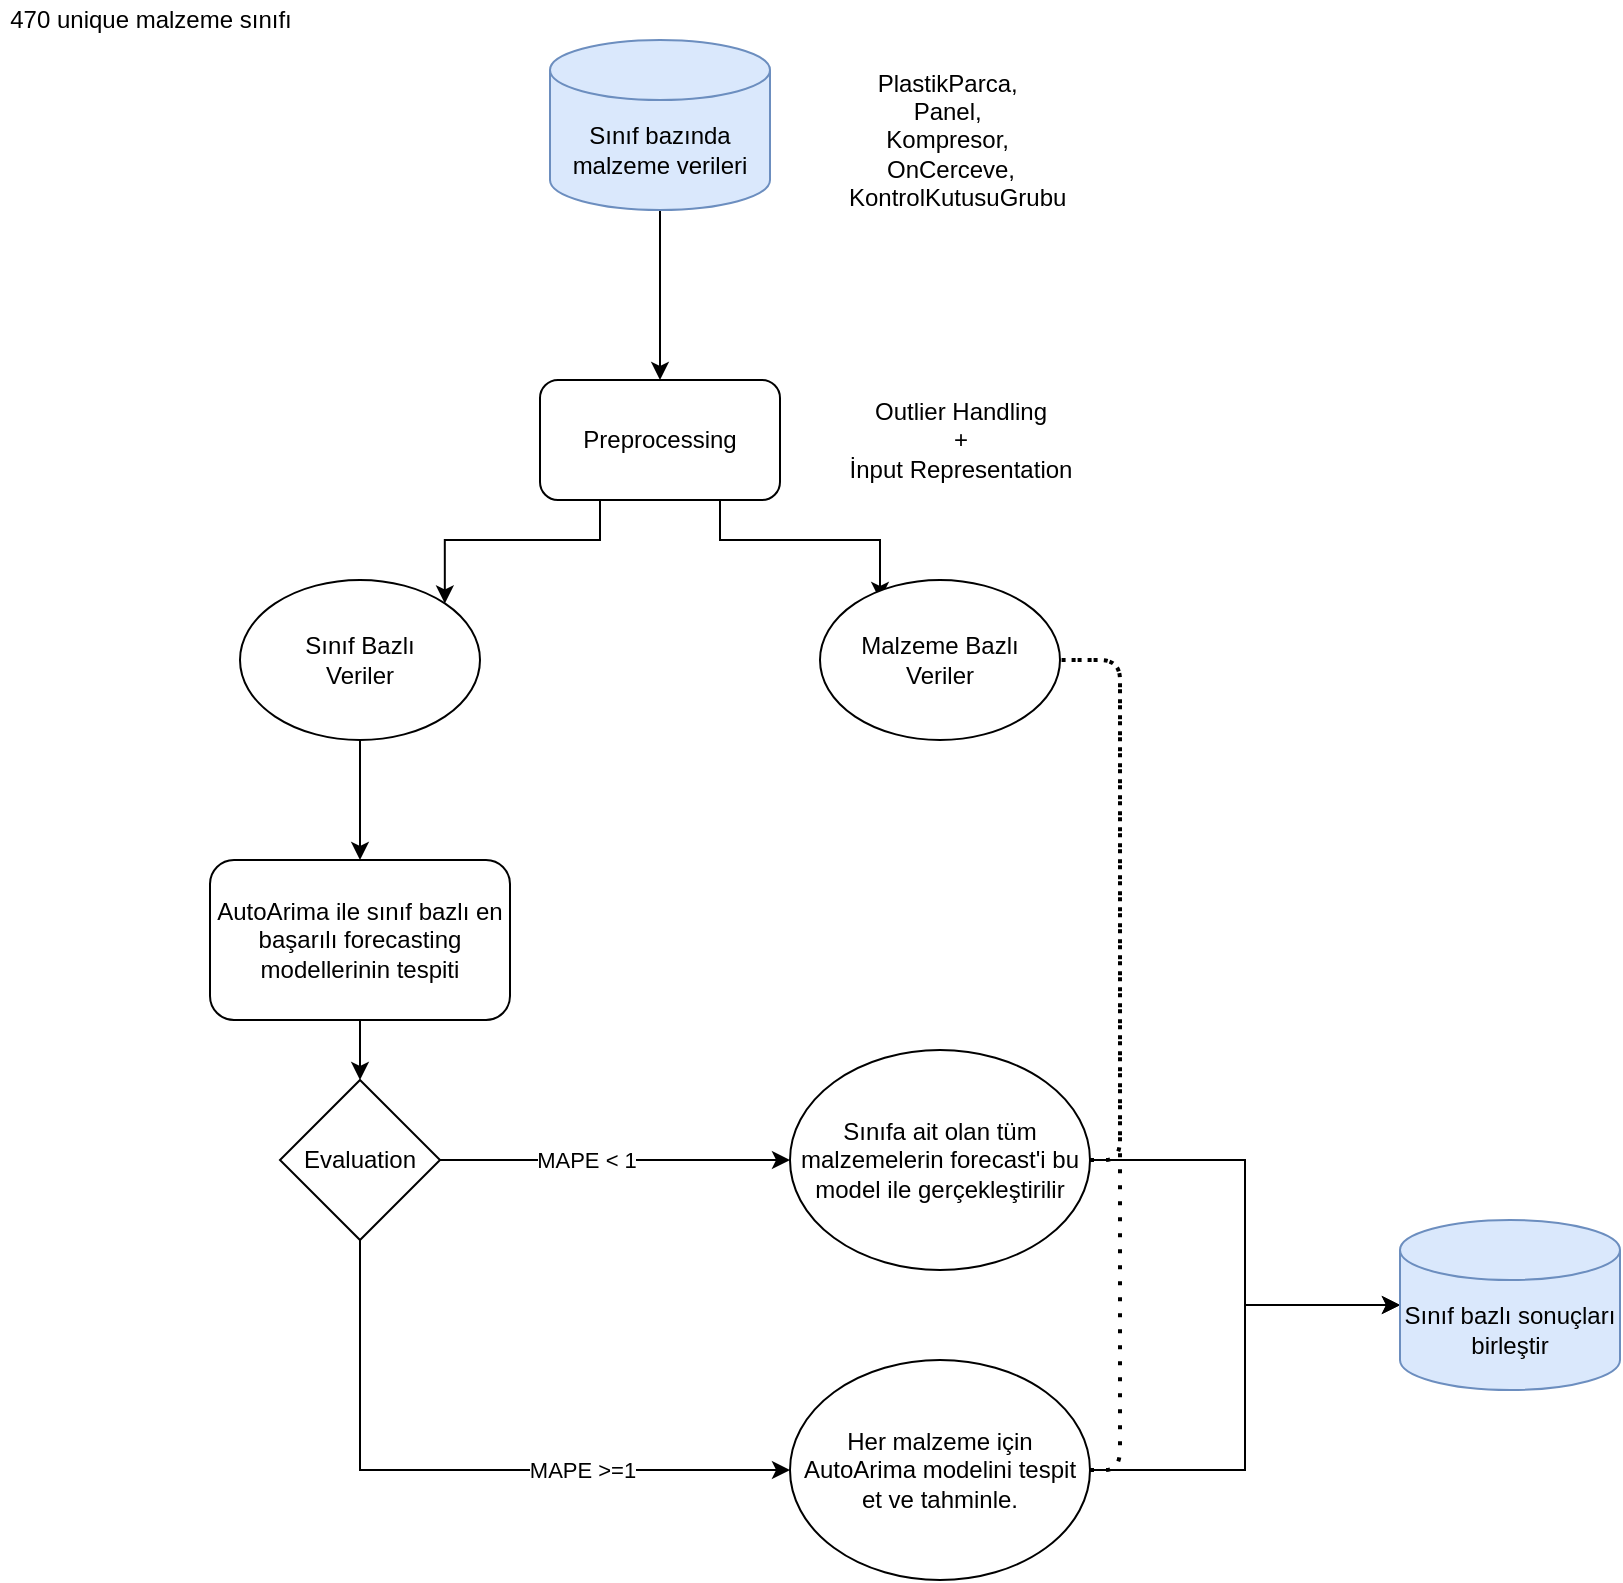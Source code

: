 <mxfile version="14.7.7" type="github">
  <diagram id="2GaZMPoda5FYiezDQa5v" name="Page-1">
    <mxGraphModel dx="1368" dy="930" grid="1" gridSize="10" guides="1" tooltips="1" connect="1" arrows="1" fold="1" page="1" pageScale="1" pageWidth="827" pageHeight="1169" math="0" shadow="0">
      <root>
        <mxCell id="0" />
        <mxCell id="1" parent="0" />
        <mxCell id="vHl5KV8DhaPgDsP6Y2P2-5" style="edgeStyle=orthogonalEdgeStyle;rounded=0;orthogonalLoop=1;jettySize=auto;html=1;exitX=0.5;exitY=1;exitDx=0;exitDy=0;exitPerimeter=0;" edge="1" parent="1" source="vHl5KV8DhaPgDsP6Y2P2-27" target="vHl5KV8DhaPgDsP6Y2P2-4">
          <mxGeometry relative="1" as="geometry">
            <mxPoint x="390" y="170" as="sourcePoint" />
          </mxGeometry>
        </mxCell>
        <mxCell id="vHl5KV8DhaPgDsP6Y2P2-2" value="470 unique malzeme sınıfı" style="text;html=1;align=center;verticalAlign=middle;resizable=0;points=[];autosize=1;strokeColor=none;" vertex="1" parent="1">
          <mxGeometry x="60" y="60" width="150" height="20" as="geometry" />
        </mxCell>
        <mxCell id="vHl5KV8DhaPgDsP6Y2P2-3" value="&lt;div&gt;PlastikParca,&amp;nbsp;&lt;/div&gt;&lt;div&gt;&lt;span style=&quot;font-size: 12px&quot;&gt;Panel,&amp;nbsp;&lt;/span&gt;&lt;/div&gt;&lt;div&gt;&lt;span style=&quot;font-size: 12px&quot;&gt;Kompresor,&amp;nbsp;&lt;/span&gt;&lt;/div&gt;&lt;div&gt;&lt;span style=&quot;font-size: 12px&quot;&gt;OnCerceve,&lt;/span&gt;&lt;/div&gt;&lt;div&gt;&amp;nbsp; KontrolKutusuGrubu&lt;/div&gt;" style="text;html=1;align=center;verticalAlign=middle;resizable=0;points=[];autosize=1;strokeColor=none;" vertex="1" parent="1">
          <mxGeometry x="470" y="95" width="130" height="70" as="geometry" />
        </mxCell>
        <mxCell id="vHl5KV8DhaPgDsP6Y2P2-8" style="edgeStyle=orthogonalEdgeStyle;rounded=0;orthogonalLoop=1;jettySize=auto;html=1;exitX=0.25;exitY=1;exitDx=0;exitDy=0;entryX=1;entryY=0;entryDx=0;entryDy=0;" edge="1" parent="1" source="vHl5KV8DhaPgDsP6Y2P2-4" target="vHl5KV8DhaPgDsP6Y2P2-6">
          <mxGeometry relative="1" as="geometry" />
        </mxCell>
        <mxCell id="vHl5KV8DhaPgDsP6Y2P2-9" style="edgeStyle=orthogonalEdgeStyle;rounded=0;orthogonalLoop=1;jettySize=auto;html=1;exitX=0.75;exitY=1;exitDx=0;exitDy=0;entryX=0.25;entryY=0.125;entryDx=0;entryDy=0;entryPerimeter=0;" edge="1" parent="1" source="vHl5KV8DhaPgDsP6Y2P2-4" target="vHl5KV8DhaPgDsP6Y2P2-7">
          <mxGeometry relative="1" as="geometry" />
        </mxCell>
        <mxCell id="vHl5KV8DhaPgDsP6Y2P2-4" value="Preprocessing" style="rounded=1;whiteSpace=wrap;html=1;" vertex="1" parent="1">
          <mxGeometry x="330" y="250" width="120" height="60" as="geometry" />
        </mxCell>
        <mxCell id="vHl5KV8DhaPgDsP6Y2P2-13" style="edgeStyle=orthogonalEdgeStyle;rounded=0;orthogonalLoop=1;jettySize=auto;html=1;exitX=0.5;exitY=1;exitDx=0;exitDy=0;" edge="1" parent="1" source="vHl5KV8DhaPgDsP6Y2P2-6" target="vHl5KV8DhaPgDsP6Y2P2-12">
          <mxGeometry relative="1" as="geometry" />
        </mxCell>
        <mxCell id="vHl5KV8DhaPgDsP6Y2P2-6" value="Sınıf Bazlı &lt;br&gt;Veriler" style="ellipse;whiteSpace=wrap;html=1;" vertex="1" parent="1">
          <mxGeometry x="180" y="350" width="120" height="80" as="geometry" />
        </mxCell>
        <mxCell id="vHl5KV8DhaPgDsP6Y2P2-7" value="Malzeme Bazlı &lt;br&gt;Veriler" style="ellipse;whiteSpace=wrap;html=1;" vertex="1" parent="1">
          <mxGeometry x="470" y="350" width="120" height="80" as="geometry" />
        </mxCell>
        <mxCell id="vHl5KV8DhaPgDsP6Y2P2-10" value="Outlier Handling &lt;br&gt;+ &lt;br&gt;İnput Representation" style="text;html=1;align=center;verticalAlign=middle;resizable=0;points=[];autosize=1;strokeColor=none;" vertex="1" parent="1">
          <mxGeometry x="480" y="260" width="120" height="40" as="geometry" />
        </mxCell>
        <mxCell id="vHl5KV8DhaPgDsP6Y2P2-16" style="edgeStyle=orthogonalEdgeStyle;rounded=0;orthogonalLoop=1;jettySize=auto;html=1;exitX=0.5;exitY=1;exitDx=0;exitDy=0;entryX=0.5;entryY=0;entryDx=0;entryDy=0;" edge="1" parent="1" source="vHl5KV8DhaPgDsP6Y2P2-12" target="vHl5KV8DhaPgDsP6Y2P2-15">
          <mxGeometry relative="1" as="geometry" />
        </mxCell>
        <mxCell id="vHl5KV8DhaPgDsP6Y2P2-12" value="AutoArima ile sınıf bazlı en başarılı forecasting modellerinin tespiti" style="rounded=1;whiteSpace=wrap;html=1;" vertex="1" parent="1">
          <mxGeometry x="165" y="490" width="150" height="80" as="geometry" />
        </mxCell>
        <mxCell id="vHl5KV8DhaPgDsP6Y2P2-14" style="edgeStyle=orthogonalEdgeStyle;rounded=0;orthogonalLoop=1;jettySize=auto;html=1;exitX=0.5;exitY=1;exitDx=0;exitDy=0;" edge="1" parent="1" source="vHl5KV8DhaPgDsP6Y2P2-12" target="vHl5KV8DhaPgDsP6Y2P2-12">
          <mxGeometry relative="1" as="geometry" />
        </mxCell>
        <mxCell id="vHl5KV8DhaPgDsP6Y2P2-17" style="edgeStyle=orthogonalEdgeStyle;rounded=0;orthogonalLoop=1;jettySize=auto;html=1;exitX=1;exitY=0.5;exitDx=0;exitDy=0;entryX=0;entryY=0.5;entryDx=0;entryDy=0;" edge="1" parent="1" source="vHl5KV8DhaPgDsP6Y2P2-15" target="vHl5KV8DhaPgDsP6Y2P2-19">
          <mxGeometry relative="1" as="geometry">
            <mxPoint x="420" y="640" as="targetPoint" />
          </mxGeometry>
        </mxCell>
        <mxCell id="vHl5KV8DhaPgDsP6Y2P2-18" value="MAPE &amp;lt; 1" style="edgeLabel;html=1;align=center;verticalAlign=middle;resizable=0;points=[];" vertex="1" connectable="0" parent="vHl5KV8DhaPgDsP6Y2P2-17">
          <mxGeometry x="-0.171" relative="1" as="geometry">
            <mxPoint as="offset" />
          </mxGeometry>
        </mxCell>
        <mxCell id="vHl5KV8DhaPgDsP6Y2P2-21" style="edgeStyle=orthogonalEdgeStyle;rounded=0;orthogonalLoop=1;jettySize=auto;html=1;exitX=0.5;exitY=1;exitDx=0;exitDy=0;entryX=0;entryY=0.5;entryDx=0;entryDy=0;" edge="1" parent="1" source="vHl5KV8DhaPgDsP6Y2P2-15" target="vHl5KV8DhaPgDsP6Y2P2-23">
          <mxGeometry relative="1" as="geometry">
            <mxPoint x="240" y="770" as="targetPoint" />
          </mxGeometry>
        </mxCell>
        <mxCell id="vHl5KV8DhaPgDsP6Y2P2-22" value="MAPE &amp;gt;=1" style="edgeLabel;html=1;align=center;verticalAlign=middle;resizable=0;points=[];" vertex="1" connectable="0" parent="vHl5KV8DhaPgDsP6Y2P2-21">
          <mxGeometry x="-0.155" y="-4" relative="1" as="geometry">
            <mxPoint x="86" y="-4" as="offset" />
          </mxGeometry>
        </mxCell>
        <mxCell id="vHl5KV8DhaPgDsP6Y2P2-15" value="Evaluation" style="rhombus;whiteSpace=wrap;html=1;" vertex="1" parent="1">
          <mxGeometry x="200" y="600" width="80" height="80" as="geometry" />
        </mxCell>
        <mxCell id="vHl5KV8DhaPgDsP6Y2P2-30" style="edgeStyle=orthogonalEdgeStyle;rounded=0;orthogonalLoop=1;jettySize=auto;html=1;exitX=1;exitY=0.5;exitDx=0;exitDy=0;entryX=0;entryY=0.5;entryDx=0;entryDy=0;entryPerimeter=0;" edge="1" parent="1" source="vHl5KV8DhaPgDsP6Y2P2-19" target="vHl5KV8DhaPgDsP6Y2P2-29">
          <mxGeometry relative="1" as="geometry" />
        </mxCell>
        <mxCell id="vHl5KV8DhaPgDsP6Y2P2-19" value="Sınıfa ait olan tüm malzemelerin forecast&#39;i bu model ile gerçekleştirilir" style="ellipse;whiteSpace=wrap;html=1;" vertex="1" parent="1">
          <mxGeometry x="455" y="585" width="150" height="110" as="geometry" />
        </mxCell>
        <mxCell id="vHl5KV8DhaPgDsP6Y2P2-20" value="" style="endArrow=none;dashed=1;html=1;dashPattern=1 3;strokeWidth=2;entryX=1;entryY=0.5;entryDx=0;entryDy=0;exitX=1;exitY=0.5;exitDx=0;exitDy=0;" edge="1" parent="1" source="vHl5KV8DhaPgDsP6Y2P2-19" target="vHl5KV8DhaPgDsP6Y2P2-7">
          <mxGeometry width="50" height="50" relative="1" as="geometry">
            <mxPoint x="620" y="790" as="sourcePoint" />
            <mxPoint x="440" y="450" as="targetPoint" />
            <Array as="points">
              <mxPoint x="620" y="640" />
              <mxPoint x="620" y="390" />
            </Array>
          </mxGeometry>
        </mxCell>
        <mxCell id="vHl5KV8DhaPgDsP6Y2P2-31" style="edgeStyle=orthogonalEdgeStyle;rounded=0;orthogonalLoop=1;jettySize=auto;html=1;exitX=1;exitY=0.5;exitDx=0;exitDy=0;entryX=0;entryY=0.5;entryDx=0;entryDy=0;entryPerimeter=0;" edge="1" parent="1" source="vHl5KV8DhaPgDsP6Y2P2-23" target="vHl5KV8DhaPgDsP6Y2P2-29">
          <mxGeometry relative="1" as="geometry" />
        </mxCell>
        <mxCell id="vHl5KV8DhaPgDsP6Y2P2-23" value="Her malzeme için AutoArima modelini tespit et ve tahminle." style="ellipse;whiteSpace=wrap;html=1;" vertex="1" parent="1">
          <mxGeometry x="455" y="740" width="150" height="110" as="geometry" />
        </mxCell>
        <mxCell id="vHl5KV8DhaPgDsP6Y2P2-26" value="" style="endArrow=none;dashed=1;html=1;dashPattern=1 3;strokeWidth=2;entryX=1;entryY=0.5;entryDx=0;entryDy=0;exitX=1;exitY=0.5;exitDx=0;exitDy=0;" edge="1" parent="1" source="vHl5KV8DhaPgDsP6Y2P2-23">
          <mxGeometry width="50" height="50" relative="1" as="geometry">
            <mxPoint x="605" y="640" as="sourcePoint" />
            <mxPoint x="590" y="390" as="targetPoint" />
            <Array as="points">
              <mxPoint x="620" y="795" />
              <mxPoint x="620" y="390" />
            </Array>
          </mxGeometry>
        </mxCell>
        <mxCell id="vHl5KV8DhaPgDsP6Y2P2-27" value="&lt;span&gt;Sınıf bazında malzeme verileri&lt;/span&gt;" style="shape=cylinder3;whiteSpace=wrap;html=1;boundedLbl=1;backgroundOutline=1;size=15;fillColor=#dae8fc;strokeColor=#6c8ebf;" vertex="1" parent="1">
          <mxGeometry x="335" y="80" width="110" height="85" as="geometry" />
        </mxCell>
        <mxCell id="vHl5KV8DhaPgDsP6Y2P2-29" value="&lt;span&gt;Sınıf bazlı sonuçları birleştir&lt;/span&gt;" style="shape=cylinder3;whiteSpace=wrap;html=1;boundedLbl=1;backgroundOutline=1;size=15;fillColor=#dae8fc;strokeColor=#6c8ebf;" vertex="1" parent="1">
          <mxGeometry x="760" y="670" width="110" height="85" as="geometry" />
        </mxCell>
      </root>
    </mxGraphModel>
  </diagram>
</mxfile>
